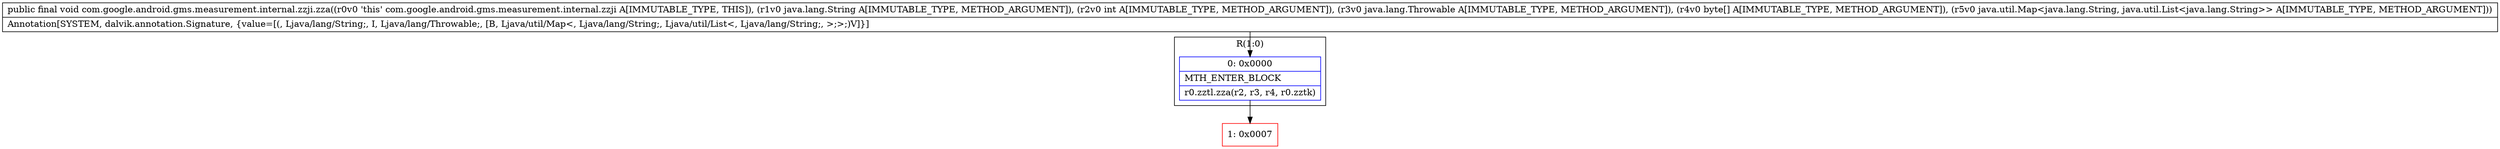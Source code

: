 digraph "CFG forcom.google.android.gms.measurement.internal.zzji.zza(Ljava\/lang\/String;ILjava\/lang\/Throwable;[BLjava\/util\/Map;)V" {
subgraph cluster_Region_798755091 {
label = "R(1:0)";
node [shape=record,color=blue];
Node_0 [shape=record,label="{0\:\ 0x0000|MTH_ENTER_BLOCK\l|r0.zztl.zza(r2, r3, r4, r0.zztk)\l}"];
}
Node_1 [shape=record,color=red,label="{1\:\ 0x0007}"];
MethodNode[shape=record,label="{public final void com.google.android.gms.measurement.internal.zzji.zza((r0v0 'this' com.google.android.gms.measurement.internal.zzji A[IMMUTABLE_TYPE, THIS]), (r1v0 java.lang.String A[IMMUTABLE_TYPE, METHOD_ARGUMENT]), (r2v0 int A[IMMUTABLE_TYPE, METHOD_ARGUMENT]), (r3v0 java.lang.Throwable A[IMMUTABLE_TYPE, METHOD_ARGUMENT]), (r4v0 byte[] A[IMMUTABLE_TYPE, METHOD_ARGUMENT]), (r5v0 java.util.Map\<java.lang.String, java.util.List\<java.lang.String\>\> A[IMMUTABLE_TYPE, METHOD_ARGUMENT]))  | Annotation[SYSTEM, dalvik.annotation.Signature, \{value=[(, Ljava\/lang\/String;, I, Ljava\/lang\/Throwable;, [B, Ljava\/util\/Map\<, Ljava\/lang\/String;, Ljava\/util\/List\<, Ljava\/lang\/String;, \>;\>;)V]\}]\l}"];
MethodNode -> Node_0;
Node_0 -> Node_1;
}

